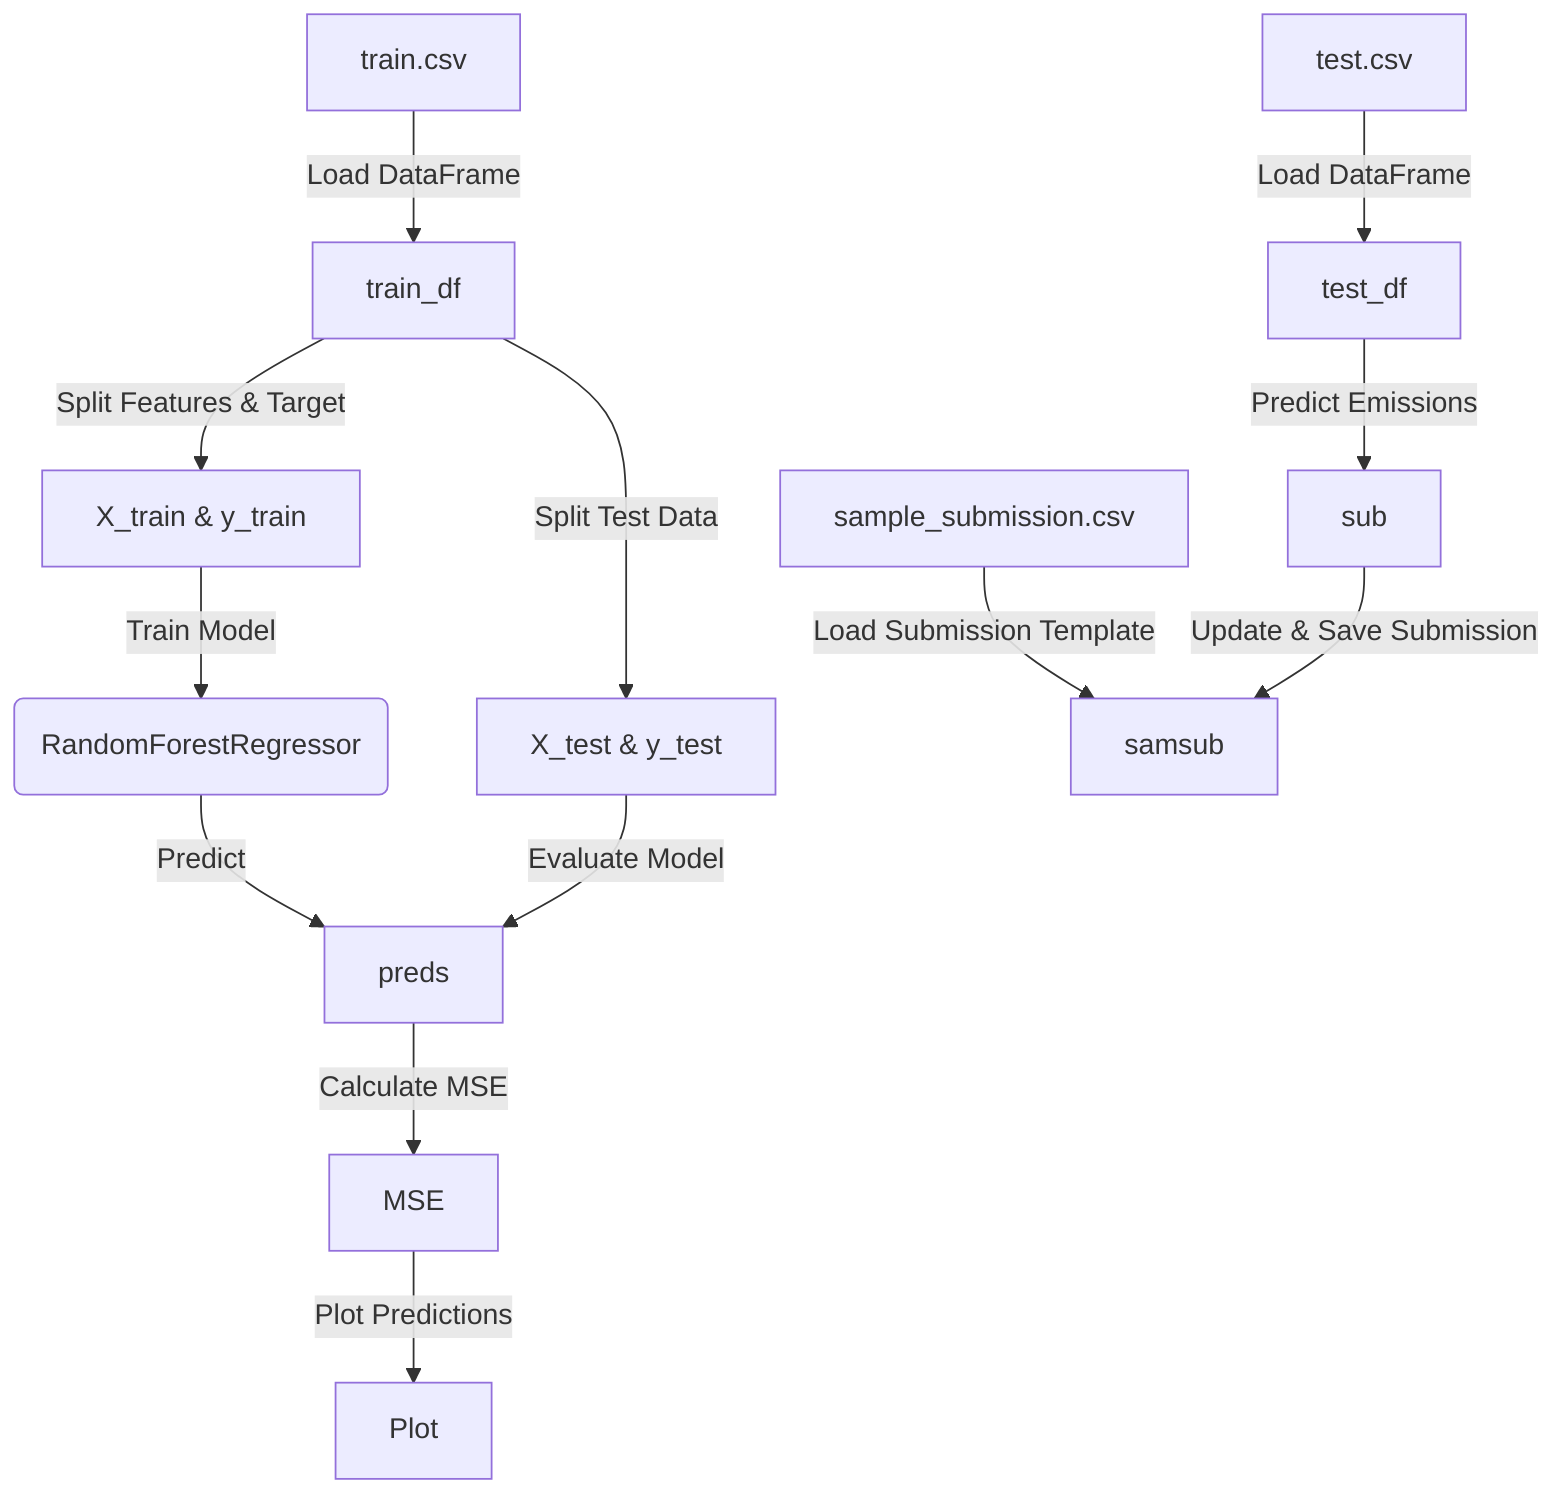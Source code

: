 flowchart TD
    A[train.csv] --> |Load DataFrame| B[train_df]
    B --> |Split Features & Target| C[X_train & y_train]
    C[X_train & y_train] --> |Train Model| D(RandomForestRegressor)
    B --> |Split Test Data| E[X_test & y_test]
    D --> |Predict| F[preds]
    E --> |Evaluate Model| F[preds]
    F --> |Calculate MSE| G[MSE]
    G --> |Plot Predictions| H[Plot]
    I[test.csv] --> |Load DataFrame| J[test_df]
    J --> |Predict Emissions| K[sub]
    L[sample_submission.csv] --> |Load Submission Template| M[samsub]
    K --> |Update & Save Submission| M[samsub]